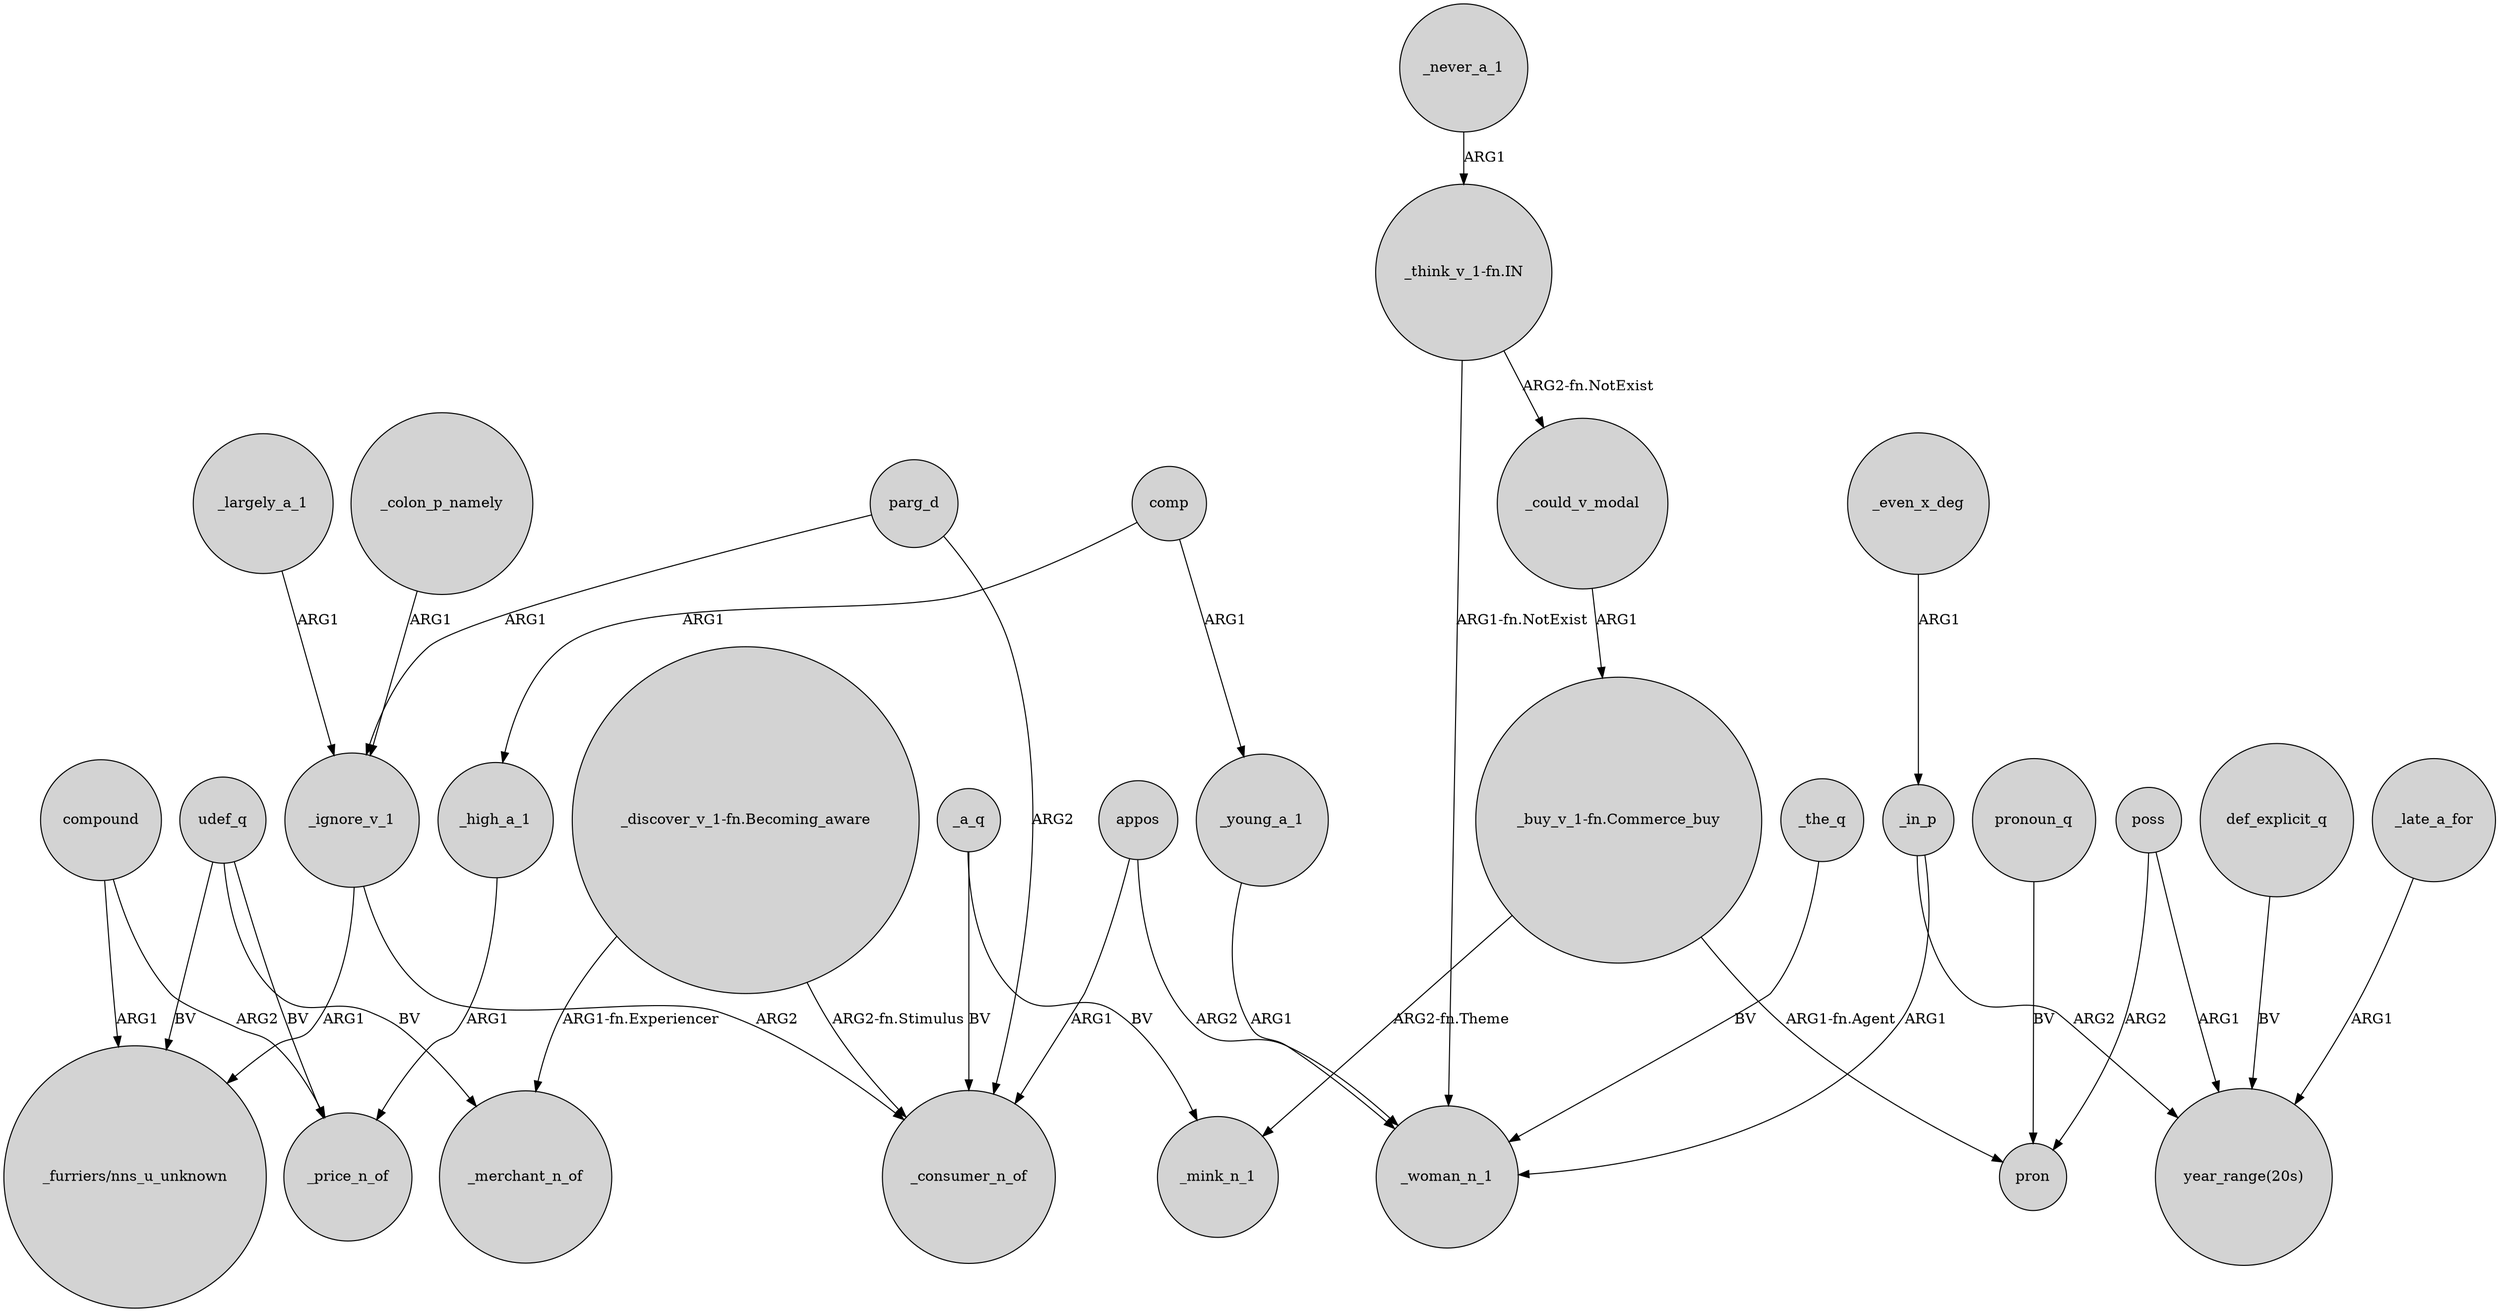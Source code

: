 digraph {
	node [shape=circle style=filled]
	udef_q -> _merchant_n_of [label=BV]
	_largely_a_1 -> _ignore_v_1 [label=ARG1]
	compound -> _price_n_of [label=ARG2]
	_a_q -> _consumer_n_of [label=BV]
	udef_q -> _price_n_of [label=BV]
	poss -> pron [label=ARG2]
	_young_a_1 -> _woman_n_1 [label=ARG1]
	_ignore_v_1 -> "_furriers/nns_u_unknown" [label=ARG1]
	"_buy_v_1-fn.Commerce_buy" -> pron [label="ARG1-fn.Agent"]
	_never_a_1 -> "_think_v_1-fn.IN" [label=ARG1]
	def_explicit_q -> "year_range(20s)" [label=BV]
	"_think_v_1-fn.IN" -> _woman_n_1 [label="ARG1-fn.NotExist"]
	"_think_v_1-fn.IN" -> _could_v_modal [label="ARG2-fn.NotExist"]
	_late_a_for -> "year_range(20s)" [label=ARG1]
	_a_q -> _mink_n_1 [label=BV]
	comp -> _high_a_1 [label=ARG1]
	appos -> _woman_n_1 [label=ARG2]
	pronoun_q -> pron [label=BV]
	parg_d -> _consumer_n_of [label=ARG2]
	_high_a_1 -> _price_n_of [label=ARG1]
	poss -> "year_range(20s)" [label=ARG1]
	_ignore_v_1 -> _consumer_n_of [label=ARG2]
	udef_q -> "_furriers/nns_u_unknown" [label=BV]
	"_buy_v_1-fn.Commerce_buy" -> _mink_n_1 [label="ARG2-fn.Theme"]
	_even_x_deg -> _in_p [label=ARG1]
	_colon_p_namely -> _ignore_v_1 [label=ARG1]
	_in_p -> _woman_n_1 [label=ARG1]
	_could_v_modal -> "_buy_v_1-fn.Commerce_buy" [label=ARG1]
	comp -> _young_a_1 [label=ARG1]
	_in_p -> "year_range(20s)" [label=ARG2]
	compound -> "_furriers/nns_u_unknown" [label=ARG1]
	"_discover_v_1-fn.Becoming_aware" -> _merchant_n_of [label="ARG1-fn.Experiencer"]
	_the_q -> _woman_n_1 [label=BV]
	parg_d -> _ignore_v_1 [label=ARG1]
	appos -> _consumer_n_of [label=ARG1]
	"_discover_v_1-fn.Becoming_aware" -> _consumer_n_of [label="ARG2-fn.Stimulus"]
}
